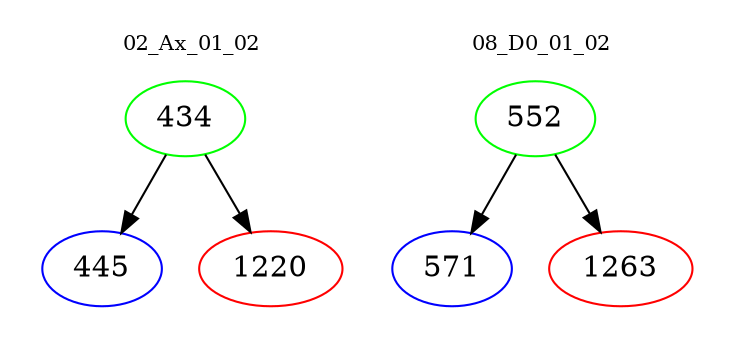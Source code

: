 digraph{
subgraph cluster_0 {
color = white
label = "02_Ax_01_02";
fontsize=10;
T0_434 [label="434", color="green"]
T0_434 -> T0_445 [color="black"]
T0_445 [label="445", color="blue"]
T0_434 -> T0_1220 [color="black"]
T0_1220 [label="1220", color="red"]
}
subgraph cluster_1 {
color = white
label = "08_D0_01_02";
fontsize=10;
T1_552 [label="552", color="green"]
T1_552 -> T1_571 [color="black"]
T1_571 [label="571", color="blue"]
T1_552 -> T1_1263 [color="black"]
T1_1263 [label="1263", color="red"]
}
}
